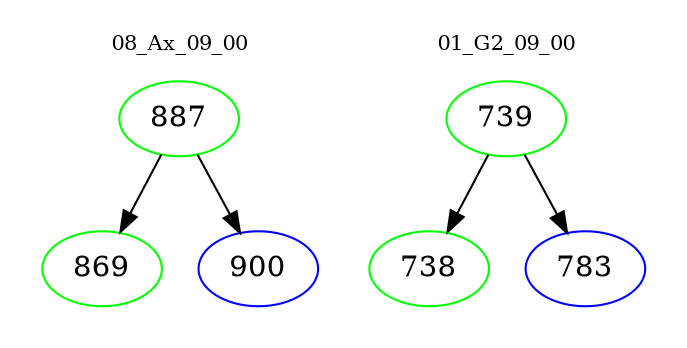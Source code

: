 digraph{
subgraph cluster_0 {
color = white
label = "08_Ax_09_00";
fontsize=10;
T0_887 [label="887", color="green"]
T0_887 -> T0_869 [color="black"]
T0_869 [label="869", color="green"]
T0_887 -> T0_900 [color="black"]
T0_900 [label="900", color="blue"]
}
subgraph cluster_1 {
color = white
label = "01_G2_09_00";
fontsize=10;
T1_739 [label="739", color="green"]
T1_739 -> T1_738 [color="black"]
T1_738 [label="738", color="green"]
T1_739 -> T1_783 [color="black"]
T1_783 [label="783", color="blue"]
}
}
